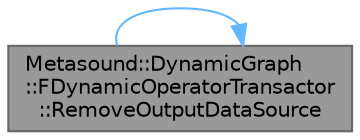 digraph "Metasound::DynamicGraph::FDynamicOperatorTransactor::RemoveOutputDataSource"
{
 // INTERACTIVE_SVG=YES
 // LATEX_PDF_SIZE
  bgcolor="transparent";
  edge [fontname=Helvetica,fontsize=10,labelfontname=Helvetica,labelfontsize=10];
  node [fontname=Helvetica,fontsize=10,shape=box,height=0.2,width=0.4];
  rankdir="LR";
  Node1 [id="Node000001",label="Metasound::DynamicGraph\l::FDynamicOperatorTransactor\l::RemoveOutputDataSource",height=0.2,width=0.4,color="gray40", fillcolor="grey60", style="filled", fontcolor="black",tooltip="Remove an exposed output from the graph."];
  Node1 -> Node1 [id="edge1_Node000001_Node000001",color="steelblue1",style="solid",tooltip=" "];
}
